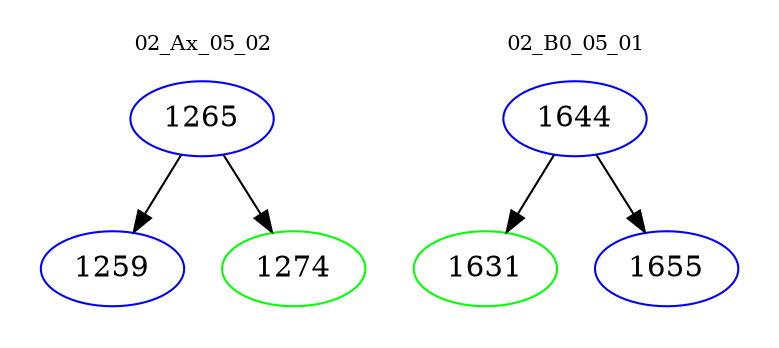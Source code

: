 digraph{
subgraph cluster_0 {
color = white
label = "02_Ax_05_02";
fontsize=10;
T0_1265 [label="1265", color="blue"]
T0_1265 -> T0_1259 [color="black"]
T0_1259 [label="1259", color="blue"]
T0_1265 -> T0_1274 [color="black"]
T0_1274 [label="1274", color="green"]
}
subgraph cluster_1 {
color = white
label = "02_B0_05_01";
fontsize=10;
T1_1644 [label="1644", color="blue"]
T1_1644 -> T1_1631 [color="black"]
T1_1631 [label="1631", color="green"]
T1_1644 -> T1_1655 [color="black"]
T1_1655 [label="1655", color="blue"]
}
}
